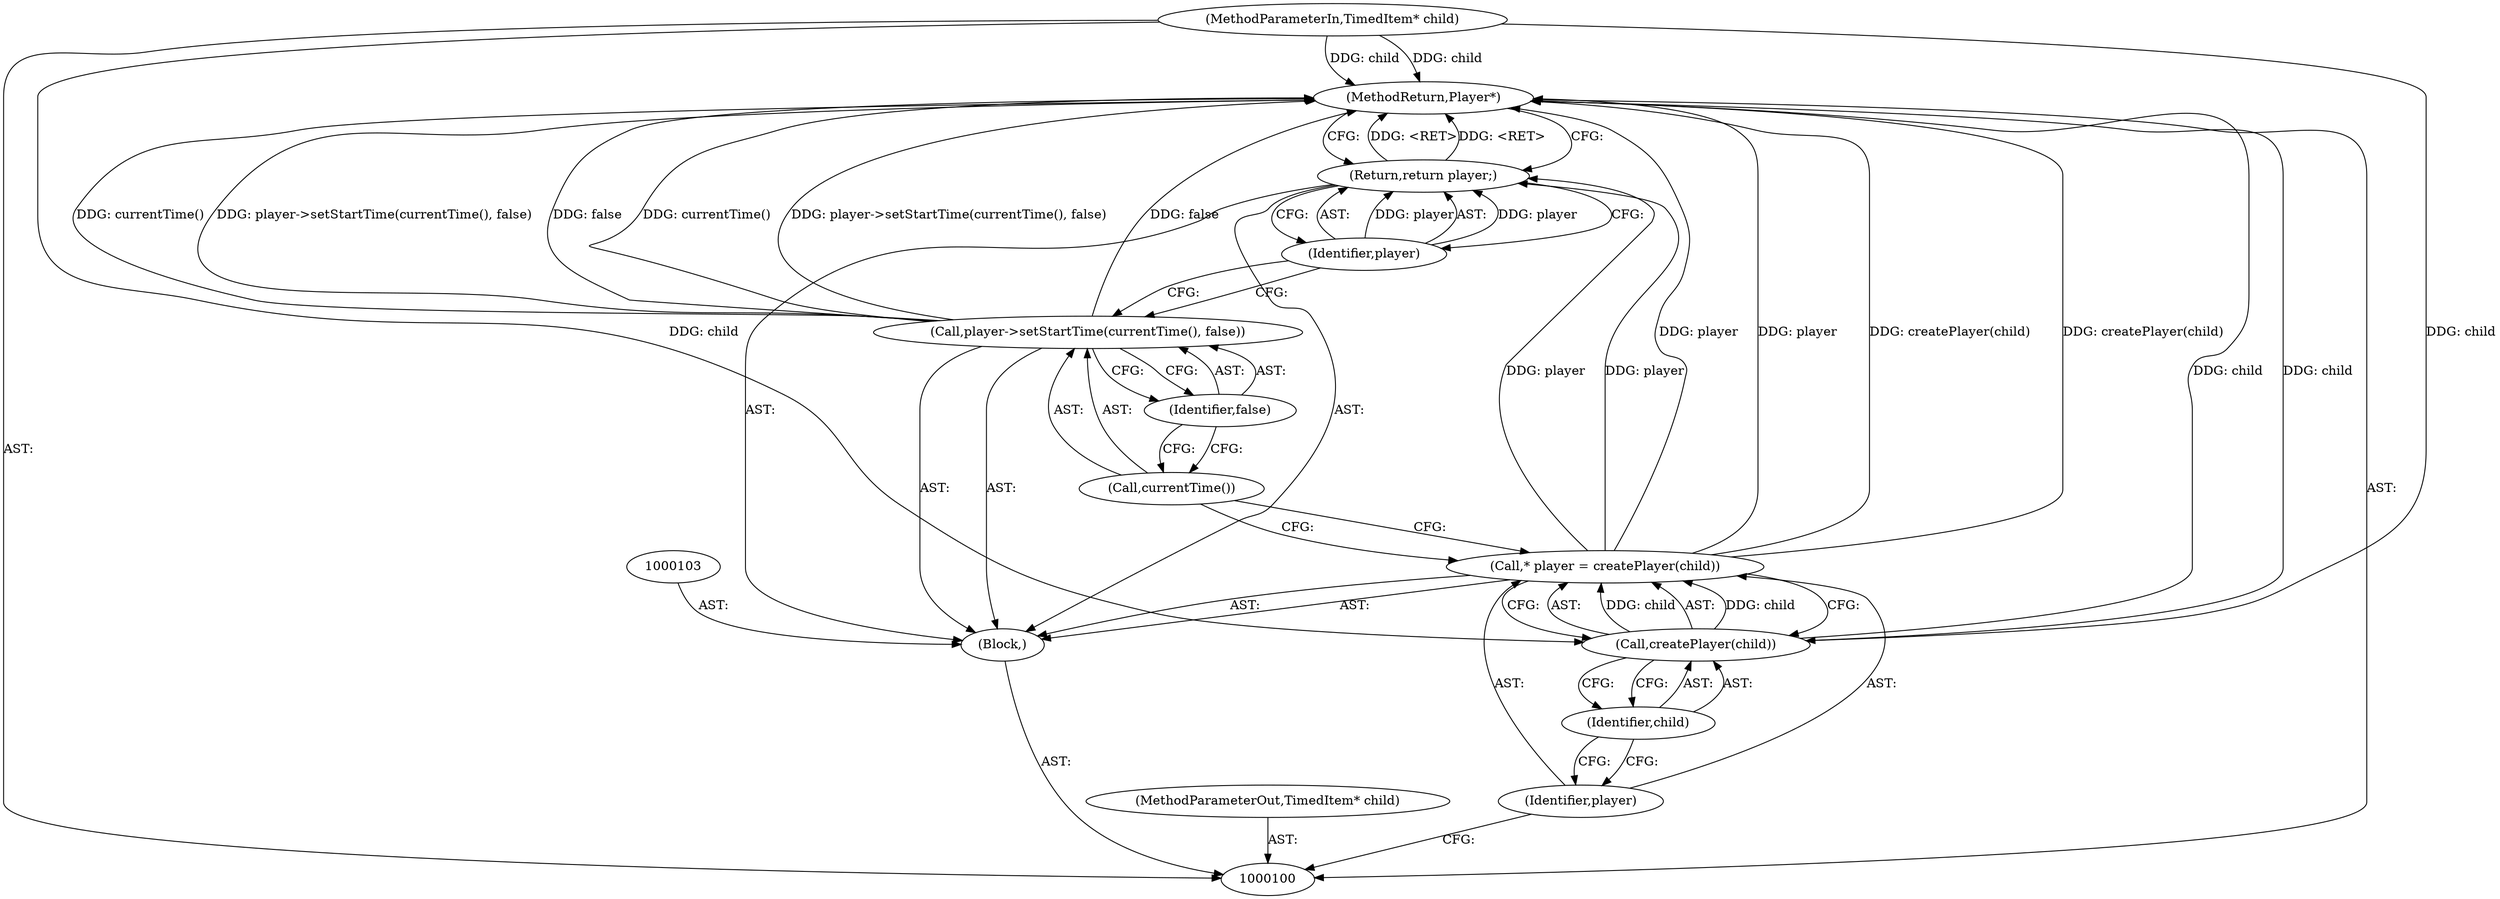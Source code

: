 digraph "0_Chrome_75f1a0ebf09d110642f19dd4e389004e949a7828" {
"1000113" [label="(MethodReturn,Player*)"];
"1000101" [label="(MethodParameterIn,TimedItem* child)"];
"1000137" [label="(MethodParameterOut,TimedItem* child)"];
"1000102" [label="(Block,)"];
"1000104" [label="(Call,* player = createPlayer(child))"];
"1000105" [label="(Identifier,player)"];
"1000106" [label="(Call,createPlayer(child))"];
"1000107" [label="(Identifier,child)"];
"1000109" [label="(Call,currentTime())"];
"1000108" [label="(Call,player->setStartTime(currentTime(), false))"];
"1000110" [label="(Identifier,false)"];
"1000112" [label="(Identifier,player)"];
"1000111" [label="(Return,return player;)"];
"1000113" -> "1000100"  [label="AST: "];
"1000113" -> "1000111"  [label="CFG: "];
"1000111" -> "1000113"  [label="DDG: <RET>"];
"1000108" -> "1000113"  [label="DDG: player->setStartTime(currentTime(), false)"];
"1000108" -> "1000113"  [label="DDG: false"];
"1000108" -> "1000113"  [label="DDG: currentTime()"];
"1000106" -> "1000113"  [label="DDG: child"];
"1000104" -> "1000113"  [label="DDG: player"];
"1000104" -> "1000113"  [label="DDG: createPlayer(child)"];
"1000101" -> "1000113"  [label="DDG: child"];
"1000101" -> "1000100"  [label="AST: "];
"1000101" -> "1000113"  [label="DDG: child"];
"1000101" -> "1000106"  [label="DDG: child"];
"1000137" -> "1000100"  [label="AST: "];
"1000102" -> "1000100"  [label="AST: "];
"1000103" -> "1000102"  [label="AST: "];
"1000104" -> "1000102"  [label="AST: "];
"1000108" -> "1000102"  [label="AST: "];
"1000111" -> "1000102"  [label="AST: "];
"1000104" -> "1000102"  [label="AST: "];
"1000104" -> "1000106"  [label="CFG: "];
"1000105" -> "1000104"  [label="AST: "];
"1000106" -> "1000104"  [label="AST: "];
"1000109" -> "1000104"  [label="CFG: "];
"1000104" -> "1000113"  [label="DDG: player"];
"1000104" -> "1000113"  [label="DDG: createPlayer(child)"];
"1000106" -> "1000104"  [label="DDG: child"];
"1000104" -> "1000111"  [label="DDG: player"];
"1000105" -> "1000104"  [label="AST: "];
"1000105" -> "1000100"  [label="CFG: "];
"1000107" -> "1000105"  [label="CFG: "];
"1000106" -> "1000104"  [label="AST: "];
"1000106" -> "1000107"  [label="CFG: "];
"1000107" -> "1000106"  [label="AST: "];
"1000104" -> "1000106"  [label="CFG: "];
"1000106" -> "1000113"  [label="DDG: child"];
"1000106" -> "1000104"  [label="DDG: child"];
"1000101" -> "1000106"  [label="DDG: child"];
"1000107" -> "1000106"  [label="AST: "];
"1000107" -> "1000105"  [label="CFG: "];
"1000106" -> "1000107"  [label="CFG: "];
"1000109" -> "1000108"  [label="AST: "];
"1000109" -> "1000104"  [label="CFG: "];
"1000110" -> "1000109"  [label="CFG: "];
"1000108" -> "1000102"  [label="AST: "];
"1000108" -> "1000110"  [label="CFG: "];
"1000109" -> "1000108"  [label="AST: "];
"1000110" -> "1000108"  [label="AST: "];
"1000112" -> "1000108"  [label="CFG: "];
"1000108" -> "1000113"  [label="DDG: player->setStartTime(currentTime(), false)"];
"1000108" -> "1000113"  [label="DDG: false"];
"1000108" -> "1000113"  [label="DDG: currentTime()"];
"1000110" -> "1000108"  [label="AST: "];
"1000110" -> "1000109"  [label="CFG: "];
"1000108" -> "1000110"  [label="CFG: "];
"1000112" -> "1000111"  [label="AST: "];
"1000112" -> "1000108"  [label="CFG: "];
"1000111" -> "1000112"  [label="CFG: "];
"1000112" -> "1000111"  [label="DDG: player"];
"1000111" -> "1000102"  [label="AST: "];
"1000111" -> "1000112"  [label="CFG: "];
"1000112" -> "1000111"  [label="AST: "];
"1000113" -> "1000111"  [label="CFG: "];
"1000111" -> "1000113"  [label="DDG: <RET>"];
"1000112" -> "1000111"  [label="DDG: player"];
"1000104" -> "1000111"  [label="DDG: player"];
}
